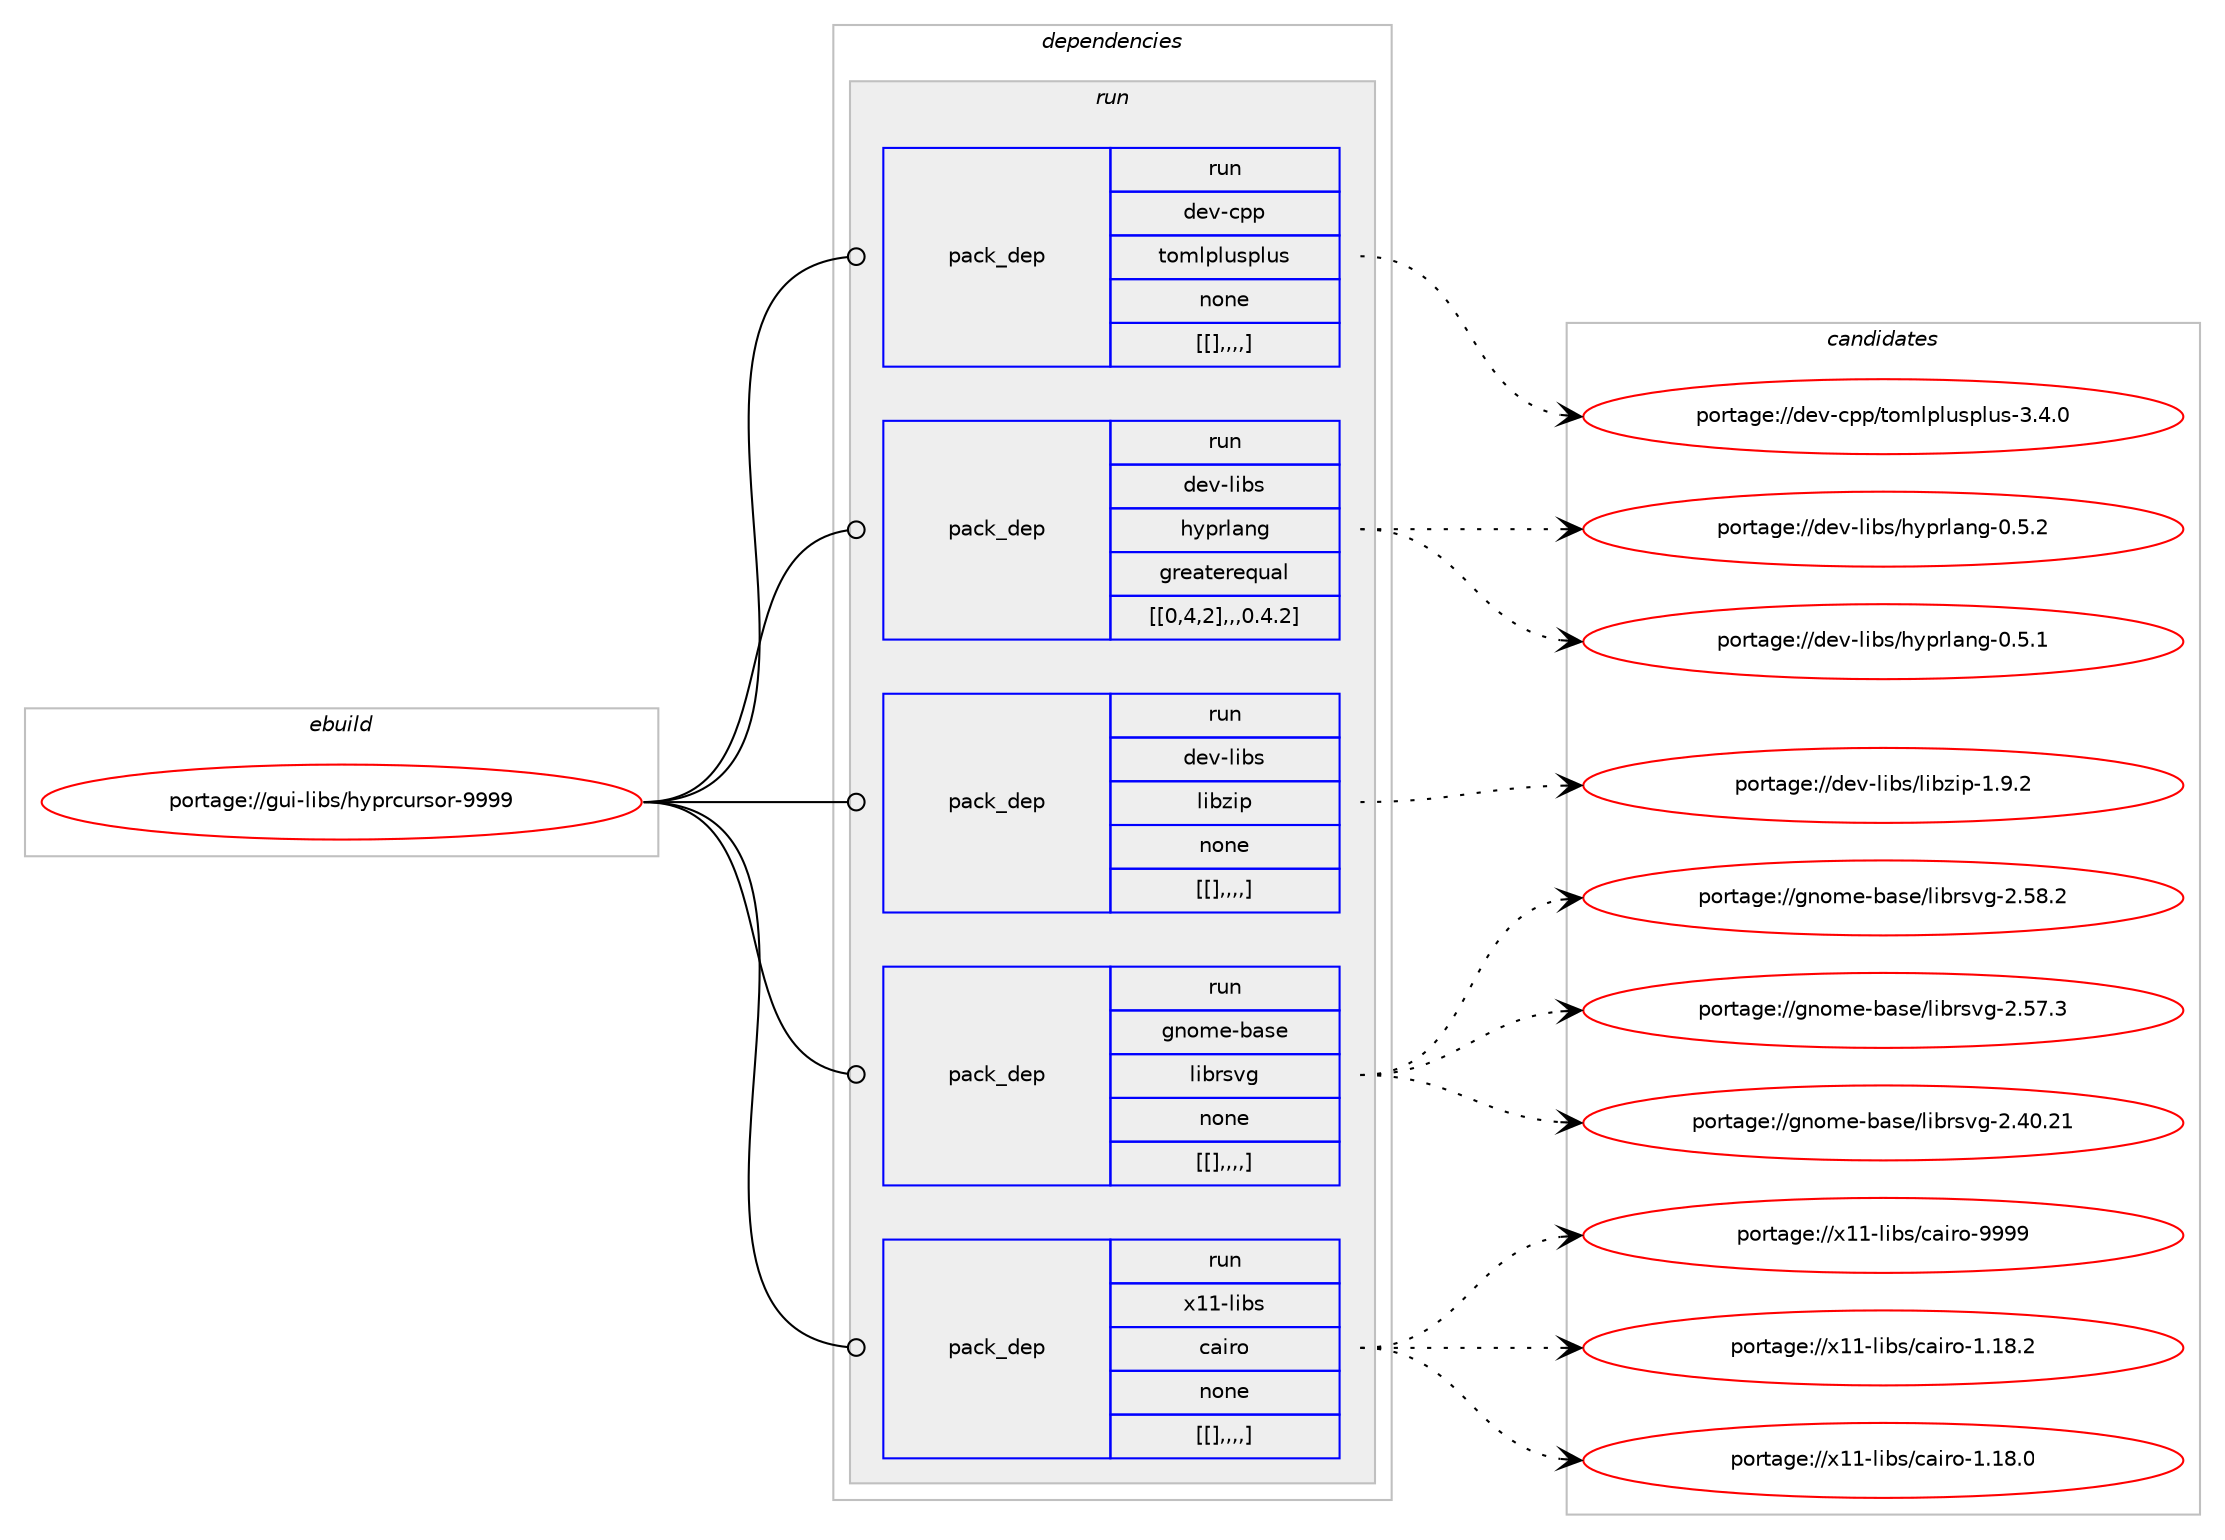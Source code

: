 digraph prolog {

# *************
# Graph options
# *************

newrank=true;
concentrate=true;
compound=true;
graph [rankdir=LR,fontname=Helvetica,fontsize=10,ranksep=1.5];#, ranksep=2.5, nodesep=0.2];
edge  [arrowhead=vee];
node  [fontname=Helvetica,fontsize=10];

# **********
# The ebuild
# **********

subgraph cluster_leftcol {
color=gray;
label=<<i>ebuild</i>>;
id [label="portage://gui-libs/hyprcursor-9999", color=red, width=4, href="../gui-libs/hyprcursor-9999.svg"];
}

# ****************
# The dependencies
# ****************

subgraph cluster_midcol {
color=gray;
label=<<i>dependencies</i>>;
subgraph cluster_compile {
fillcolor="#eeeeee";
style=filled;
label=<<i>compile</i>>;
}
subgraph cluster_compileandrun {
fillcolor="#eeeeee";
style=filled;
label=<<i>compile and run</i>>;
}
subgraph cluster_run {
fillcolor="#eeeeee";
style=filled;
label=<<i>run</i>>;
subgraph pack178302 {
dependency248193 [label=<<TABLE BORDER="0" CELLBORDER="1" CELLSPACING="0" CELLPADDING="4" WIDTH="220"><TR><TD ROWSPAN="6" CELLPADDING="30">pack_dep</TD></TR><TR><TD WIDTH="110">run</TD></TR><TR><TD>dev-cpp</TD></TR><TR><TD>tomlplusplus</TD></TR><TR><TD>none</TD></TR><TR><TD>[[],,,,]</TD></TR></TABLE>>, shape=none, color=blue];
}
id:e -> dependency248193:w [weight=20,style="solid",arrowhead="odot"];
subgraph pack178303 {
dependency248194 [label=<<TABLE BORDER="0" CELLBORDER="1" CELLSPACING="0" CELLPADDING="4" WIDTH="220"><TR><TD ROWSPAN="6" CELLPADDING="30">pack_dep</TD></TR><TR><TD WIDTH="110">run</TD></TR><TR><TD>dev-libs</TD></TR><TR><TD>hyprlang</TD></TR><TR><TD>greaterequal</TD></TR><TR><TD>[[0,4,2],,,0.4.2]</TD></TR></TABLE>>, shape=none, color=blue];
}
id:e -> dependency248194:w [weight=20,style="solid",arrowhead="odot"];
subgraph pack178304 {
dependency248195 [label=<<TABLE BORDER="0" CELLBORDER="1" CELLSPACING="0" CELLPADDING="4" WIDTH="220"><TR><TD ROWSPAN="6" CELLPADDING="30">pack_dep</TD></TR><TR><TD WIDTH="110">run</TD></TR><TR><TD>dev-libs</TD></TR><TR><TD>libzip</TD></TR><TR><TD>none</TD></TR><TR><TD>[[],,,,]</TD></TR></TABLE>>, shape=none, color=blue];
}
id:e -> dependency248195:w [weight=20,style="solid",arrowhead="odot"];
subgraph pack178305 {
dependency248196 [label=<<TABLE BORDER="0" CELLBORDER="1" CELLSPACING="0" CELLPADDING="4" WIDTH="220"><TR><TD ROWSPAN="6" CELLPADDING="30">pack_dep</TD></TR><TR><TD WIDTH="110">run</TD></TR><TR><TD>gnome-base</TD></TR><TR><TD>librsvg</TD></TR><TR><TD>none</TD></TR><TR><TD>[[],,,,]</TD></TR></TABLE>>, shape=none, color=blue];
}
id:e -> dependency248196:w [weight=20,style="solid",arrowhead="odot"];
subgraph pack178306 {
dependency248197 [label=<<TABLE BORDER="0" CELLBORDER="1" CELLSPACING="0" CELLPADDING="4" WIDTH="220"><TR><TD ROWSPAN="6" CELLPADDING="30">pack_dep</TD></TR><TR><TD WIDTH="110">run</TD></TR><TR><TD>x11-libs</TD></TR><TR><TD>cairo</TD></TR><TR><TD>none</TD></TR><TR><TD>[[],,,,]</TD></TR></TABLE>>, shape=none, color=blue];
}
id:e -> dependency248197:w [weight=20,style="solid",arrowhead="odot"];
}
}

# **************
# The candidates
# **************

subgraph cluster_choices {
rank=same;
color=gray;
label=<<i>candidates</i>>;

subgraph choice178302 {
color=black;
nodesep=1;
choice100101118459911211247116111109108112108117115112108117115455146524648 [label="portage://dev-cpp/tomlplusplus-3.4.0", color=red, width=4,href="../dev-cpp/tomlplusplus-3.4.0.svg"];
dependency248193:e -> choice100101118459911211247116111109108112108117115112108117115455146524648:w [style=dotted,weight="100"];
}
subgraph choice178303 {
color=black;
nodesep=1;
choice10010111845108105981154710412111211410897110103454846534650 [label="portage://dev-libs/hyprlang-0.5.2", color=red, width=4,href="../dev-libs/hyprlang-0.5.2.svg"];
choice10010111845108105981154710412111211410897110103454846534649 [label="portage://dev-libs/hyprlang-0.5.1", color=red, width=4,href="../dev-libs/hyprlang-0.5.1.svg"];
dependency248194:e -> choice10010111845108105981154710412111211410897110103454846534650:w [style=dotted,weight="100"];
dependency248194:e -> choice10010111845108105981154710412111211410897110103454846534649:w [style=dotted,weight="100"];
}
subgraph choice178304 {
color=black;
nodesep=1;
choice10010111845108105981154710810598122105112454946574650 [label="portage://dev-libs/libzip-1.9.2", color=red, width=4,href="../dev-libs/libzip-1.9.2.svg"];
dependency248195:e -> choice10010111845108105981154710810598122105112454946574650:w [style=dotted,weight="100"];
}
subgraph choice178305 {
color=black;
nodesep=1;
choice103110111109101459897115101471081059811411511810345504653564650 [label="portage://gnome-base/librsvg-2.58.2", color=red, width=4,href="../gnome-base/librsvg-2.58.2.svg"];
choice103110111109101459897115101471081059811411511810345504653554651 [label="portage://gnome-base/librsvg-2.57.3", color=red, width=4,href="../gnome-base/librsvg-2.57.3.svg"];
choice10311011110910145989711510147108105981141151181034550465248465049 [label="portage://gnome-base/librsvg-2.40.21", color=red, width=4,href="../gnome-base/librsvg-2.40.21.svg"];
dependency248196:e -> choice103110111109101459897115101471081059811411511810345504653564650:w [style=dotted,weight="100"];
dependency248196:e -> choice103110111109101459897115101471081059811411511810345504653554651:w [style=dotted,weight="100"];
dependency248196:e -> choice10311011110910145989711510147108105981141151181034550465248465049:w [style=dotted,weight="100"];
}
subgraph choice178306 {
color=black;
nodesep=1;
choice120494945108105981154799971051141114557575757 [label="portage://x11-libs/cairo-9999", color=red, width=4,href="../x11-libs/cairo-9999.svg"];
choice1204949451081059811547999710511411145494649564650 [label="portage://x11-libs/cairo-1.18.2", color=red, width=4,href="../x11-libs/cairo-1.18.2.svg"];
choice1204949451081059811547999710511411145494649564648 [label="portage://x11-libs/cairo-1.18.0", color=red, width=4,href="../x11-libs/cairo-1.18.0.svg"];
dependency248197:e -> choice120494945108105981154799971051141114557575757:w [style=dotted,weight="100"];
dependency248197:e -> choice1204949451081059811547999710511411145494649564650:w [style=dotted,weight="100"];
dependency248197:e -> choice1204949451081059811547999710511411145494649564648:w [style=dotted,weight="100"];
}
}

}
